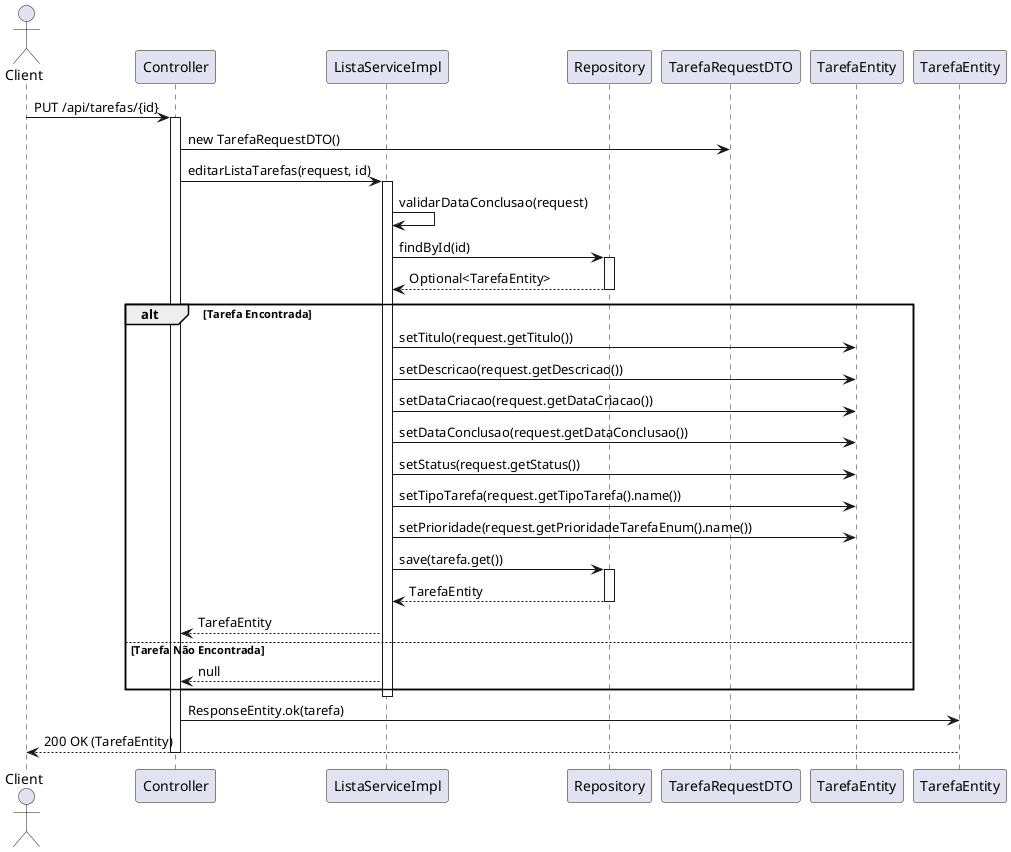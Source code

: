 @startuml
actor Client
participant "Controller" as C
participant "ListaServiceImpl" as S
participant "Repository" as R
participant "TarefaRequestDTO" as ReqDTO
participant "TarefaEntity" as Ent

Client -> C: PUT /api/tarefas/{id}
activate C
C -> ReqDTO: new TarefaRequestDTO()
C -> S: editarListaTarefas(request, id)
activate S
S -> S: validarDataConclusao(request)
S -> R: findById(id)
activate R
R --> S: Optional<TarefaEntity>
deactivate R

alt Tarefa Encontrada
    S -> Ent: setTitulo(request.getTitulo())
    S -> Ent: setDescricao(request.getDescricao())
    S -> Ent: setDataCriacao(request.getDataCriacao())
    S -> Ent: setDataConclusao(request.getDataConclusao())
    S -> Ent: setStatus(request.getStatus())
    S -> Ent: setTipoTarefa(request.getTipoTarefa().name())
    S -> Ent: setPrioridade(request.getPrioridadeTarefaEnum().name())
    S -> R: save(tarefa.get())
    activate R
    R --> S: TarefaEntity
    deactivate R
    S --> C: TarefaEntity
else Tarefa Não Encontrada
    S --> C: null
end
deactivate S

C -> TarefaEntity: ResponseEntity.ok(tarefa)
TarefaEntity --> Client: 200 OK (TarefaEntity)
deactivate C
@enduml
